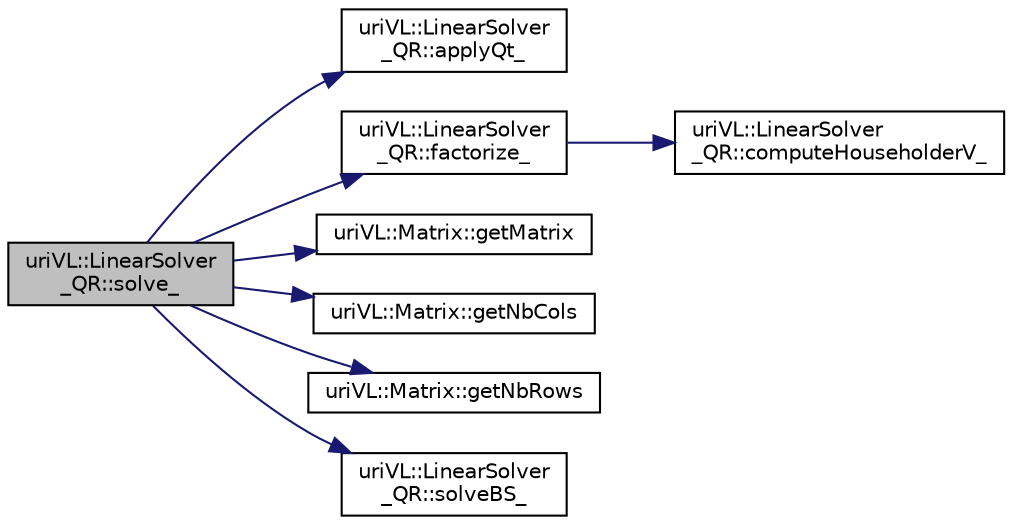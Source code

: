 digraph "uriVL::LinearSolver_QR::solve_"
{
  edge [fontname="Helvetica",fontsize="10",labelfontname="Helvetica",labelfontsize="10"];
  node [fontname="Helvetica",fontsize="10",shape=record];
  rankdir="LR";
  Node1 [label="uriVL::LinearSolver\l_QR::solve_",height=0.2,width=0.4,color="black", fillcolor="grey75", style="filled", fontcolor="black"];
  Node1 -> Node2 [color="midnightblue",fontsize="10",style="solid",fontname="Helvetica"];
  Node2 [label="uriVL::LinearSolver\l_QR::applyQt_",height=0.2,width=0.4,color="black", fillcolor="white", style="filled",URL="$classuriVL_1_1LinearSolver__QR.html#ab1a38a2aea73019098121823d7359cfd",tooltip="Applies the Q matrix of a QR factorization (stored under the form of Householder V vectors) to the ri..."];
  Node1 -> Node3 [color="midnightblue",fontsize="10",style="solid",fontname="Helvetica"];
  Node3 [label="uriVL::LinearSolver\l_QR::factorize_",height=0.2,width=0.4,color="black", fillcolor="white", style="filled",URL="$classuriVL_1_1LinearSolver__QR.html#a7d0b2a800f1765f511f2e1b3fdb85328",tooltip="Computes the QR factorization of an SLE. "];
  Node3 -> Node4 [color="midnightblue",fontsize="10",style="solid",fontname="Helvetica"];
  Node4 [label="uriVL::LinearSolver\l_QR::computeHouseholderV_",height=0.2,width=0.4,color="black", fillcolor="white", style="filled",URL="$classuriVL_1_1LinearSolver__QR.html#a4e2db32ce003933f186a45e1e2527aaf",tooltip="Computes the Householder construction vector for a partial column of the matrix. "];
  Node1 -> Node5 [color="midnightblue",fontsize="10",style="solid",fontname="Helvetica"];
  Node5 [label="uriVL::Matrix::getMatrix",height=0.2,width=0.4,color="black", fillcolor="white", style="filled",URL="$classuriVL_1_1Matrix.html#a29c91cadbe9ad1e2ec93d51711348f77",tooltip="Returns a read-only pointer to the matrix data. "];
  Node1 -> Node6 [color="midnightblue",fontsize="10",style="solid",fontname="Helvetica"];
  Node6 [label="uriVL::Matrix::getNbCols",height=0.2,width=0.4,color="black", fillcolor="white", style="filled",URL="$classuriVL_1_1Matrix.html#ad31ec31b060abc8b63e04d670acc1041",tooltip="This function returns a int corresponding to the number of columns in this "];
  Node1 -> Node7 [color="midnightblue",fontsize="10",style="solid",fontname="Helvetica"];
  Node7 [label="uriVL::Matrix::getNbRows",height=0.2,width=0.4,color="black", fillcolor="white", style="filled",URL="$classuriVL_1_1Matrix.html#a15c065f33d719d09ec6158dc46af09aa",tooltip="This function returns a int corresponding to the number of rows in this "];
  Node1 -> Node8 [color="midnightblue",fontsize="10",style="solid",fontname="Helvetica"];
  Node8 [label="uriVL::LinearSolver\l_QR::solveBS_",height=0.2,width=0.4,color="black", fillcolor="white", style="filled",URL="$classuriVL_1_1LinearSolver__QR.html#a93e983a8fc5ca08ca0d9a0bdff0327a6",tooltip="Solves an SLE for the matrix and right-side term received as parameters. "];
}
